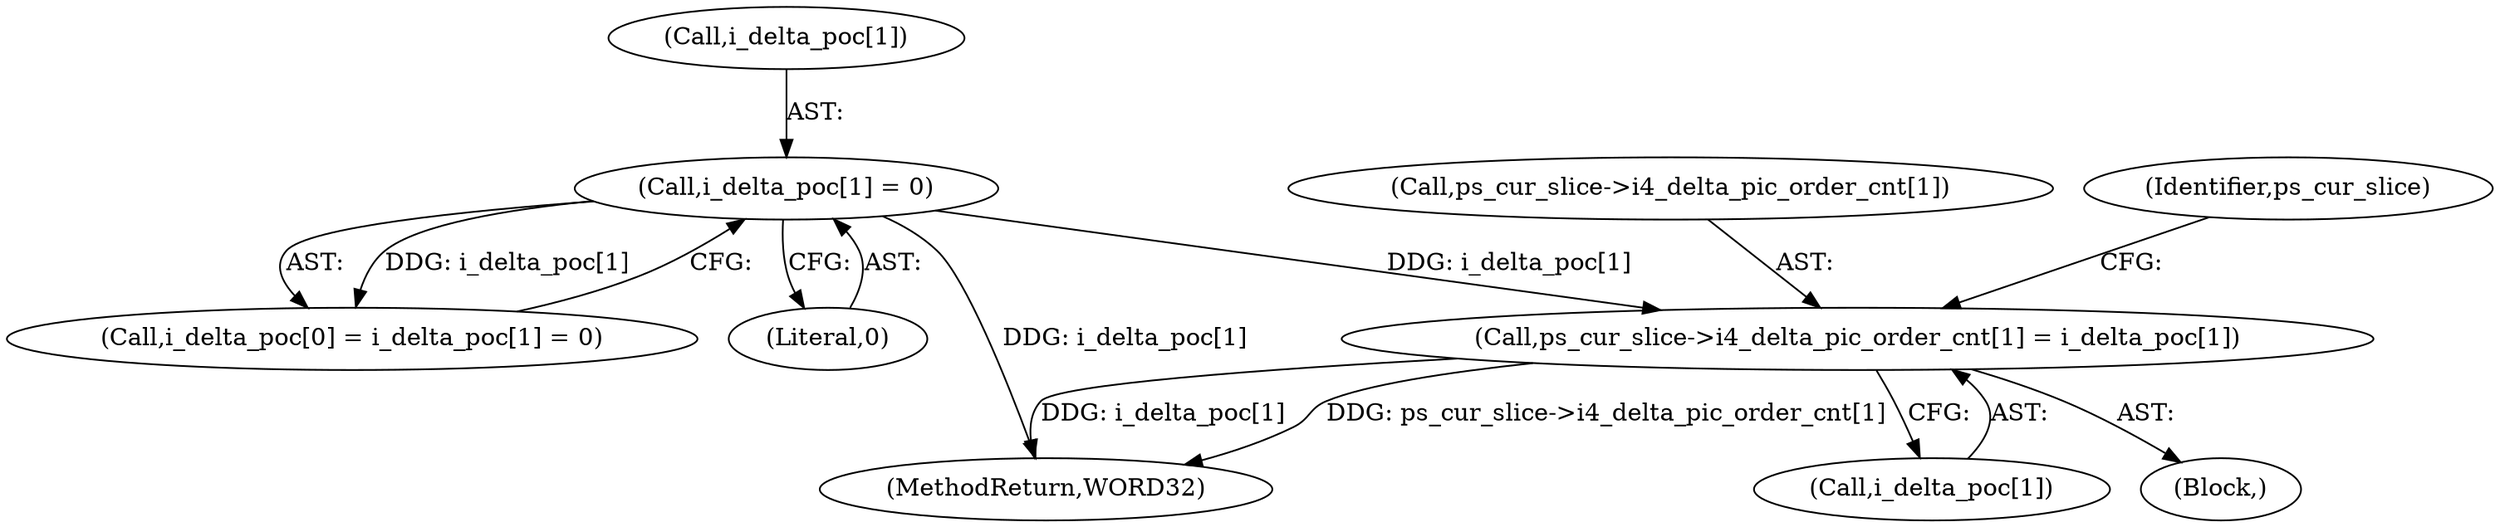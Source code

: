 digraph "0_Android_8b5fd8f24eba5dd19ab2f80ea11a9125aa882ae2@array" {
"1001418" [label="(Call,ps_cur_slice->i4_delta_pic_order_cnt[1] = i_delta_poc[1])"];
"1000569" [label="(Call,i_delta_poc[1] = 0)"];
"1002544" [label="(MethodReturn,WORD32)"];
"1000570" [label="(Call,i_delta_poc[1])"];
"1000565" [label="(Call,i_delta_poc[0] = i_delta_poc[1] = 0)"];
"1001418" [label="(Call,ps_cur_slice->i4_delta_pic_order_cnt[1] = i_delta_poc[1])"];
"1001424" [label="(Call,i_delta_poc[1])"];
"1001419" [label="(Call,ps_cur_slice->i4_delta_pic_order_cnt[1])"];
"1001429" [label="(Identifier,ps_cur_slice)"];
"1000573" [label="(Literal,0)"];
"1000569" [label="(Call,i_delta_poc[1] = 0)"];
"1000164" [label="(Block,)"];
"1001418" -> "1000164"  [label="AST: "];
"1001418" -> "1001424"  [label="CFG: "];
"1001419" -> "1001418"  [label="AST: "];
"1001424" -> "1001418"  [label="AST: "];
"1001429" -> "1001418"  [label="CFG: "];
"1001418" -> "1002544"  [label="DDG: ps_cur_slice->i4_delta_pic_order_cnt[1]"];
"1001418" -> "1002544"  [label="DDG: i_delta_poc[1]"];
"1000569" -> "1001418"  [label="DDG: i_delta_poc[1]"];
"1000569" -> "1000565"  [label="AST: "];
"1000569" -> "1000573"  [label="CFG: "];
"1000570" -> "1000569"  [label="AST: "];
"1000573" -> "1000569"  [label="AST: "];
"1000565" -> "1000569"  [label="CFG: "];
"1000569" -> "1002544"  [label="DDG: i_delta_poc[1]"];
"1000569" -> "1000565"  [label="DDG: i_delta_poc[1]"];
}
